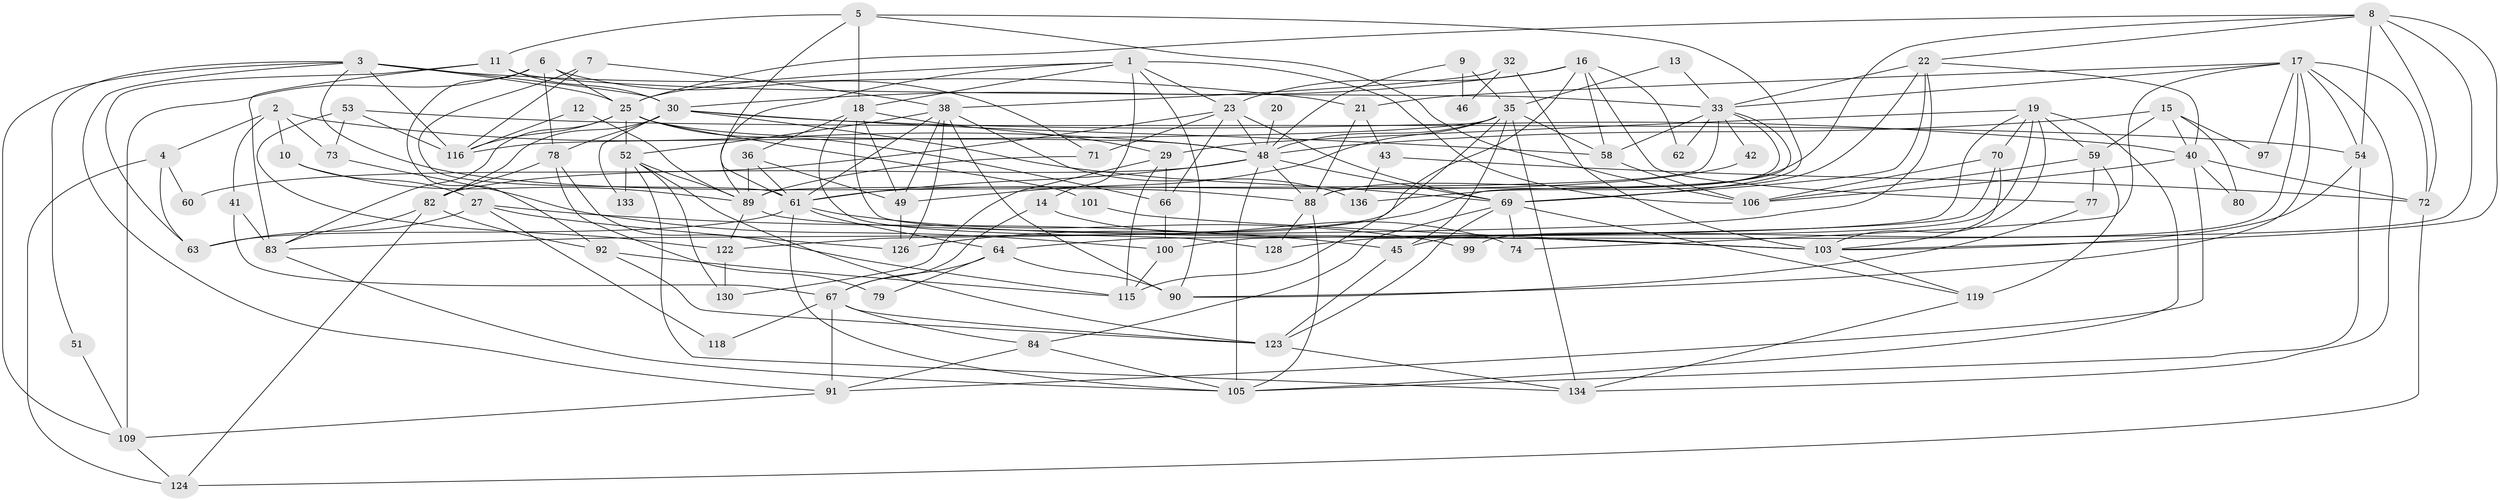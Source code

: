// Generated by graph-tools (version 1.1) at 2025/24/03/03/25 07:24:03]
// undirected, 92 vertices, 225 edges
graph export_dot {
graph [start="1"]
  node [color=gray90,style=filled];
  1 [super="+50"];
  2 [super="+26"];
  3 [super="+135"];
  4;
  5 [super="+85"];
  6 [super="+28"];
  7;
  8 [super="+24"];
  9;
  10;
  11 [super="+34"];
  12;
  13;
  14;
  15 [super="+121"];
  16 [super="+76"];
  17 [super="+129"];
  18 [super="+44"];
  19 [super="+132"];
  20;
  21 [super="+55"];
  22 [super="+47"];
  23 [super="+127"];
  25 [super="+39"];
  27 [super="+31"];
  29 [super="+107"];
  30 [super="+37"];
  32;
  33 [super="+112"];
  35 [super="+86"];
  36;
  38 [super="+65"];
  40 [super="+75"];
  41;
  42;
  43;
  45 [super="+93"];
  46;
  48 [super="+113"];
  49 [super="+56"];
  51;
  52 [super="+57"];
  53;
  54;
  58;
  59 [super="+96"];
  60;
  61 [super="+68"];
  62;
  63;
  64 [super="+95"];
  66;
  67 [super="+125"];
  69 [super="+87"];
  70;
  71;
  72 [super="+98"];
  73;
  74;
  77;
  78 [super="+81"];
  79;
  80;
  82 [super="+108"];
  83;
  84;
  88 [super="+111"];
  89 [super="+138"];
  90 [super="+104"];
  91 [super="+94"];
  92;
  97;
  99;
  100 [super="+102"];
  101;
  103 [super="+131"];
  105 [super="+114"];
  106 [super="+110"];
  109 [super="+117"];
  115 [super="+139"];
  116 [super="+120"];
  118;
  119;
  122;
  123;
  124;
  126;
  128;
  130;
  133;
  134;
  136 [super="+137"];
  1 -- 25;
  1 -- 14;
  1 -- 18;
  1 -- 106;
  1 -- 89;
  1 -- 90;
  1 -- 23;
  2 -- 4;
  2 -- 48;
  2 -- 73;
  2 -- 10;
  2 -- 41;
  3 -- 21;
  3 -- 51;
  3 -- 25;
  3 -- 30;
  3 -- 91;
  3 -- 109;
  3 -- 116;
  3 -- 88;
  4 -- 63;
  4 -- 60;
  4 -- 124;
  5 -- 61;
  5 -- 11;
  5 -- 69;
  5 -- 106;
  5 -- 18;
  6 -- 78;
  6 -- 25;
  6 -- 92;
  6 -- 71;
  6 -- 109;
  7 -- 61;
  7 -- 38;
  7 -- 116;
  8 -- 88;
  8 -- 128;
  8 -- 103;
  8 -- 22;
  8 -- 54;
  8 -- 25;
  8 -- 72;
  9 -- 35;
  9 -- 48;
  9 -- 46;
  10 -- 89;
  10 -- 27;
  11 -- 83;
  11 -- 33;
  11 -- 30;
  11 -- 63;
  12 -- 89;
  12 -- 116;
  13 -- 35;
  13 -- 33;
  14 -- 74;
  14 -- 67;
  15 -- 40;
  15 -- 80;
  15 -- 97;
  15 -- 48;
  15 -- 59;
  16 -- 122;
  16 -- 62;
  16 -- 77;
  16 -- 58;
  16 -- 30;
  16 -- 23;
  17 -- 134;
  17 -- 54;
  17 -- 97;
  17 -- 99;
  17 -- 90;
  17 -- 33;
  17 -- 72;
  17 -- 74;
  17 -- 21;
  18 -- 49;
  18 -- 36;
  18 -- 128;
  18 -- 29;
  18 -- 103;
  19 -- 70;
  19 -- 64;
  19 -- 59;
  19 -- 45;
  19 -- 105;
  19 -- 29;
  19 -- 103;
  20 -- 48 [weight=2];
  21 -- 88;
  21 -- 43;
  22 -- 40;
  22 -- 83;
  22 -- 69;
  22 -- 136;
  22 -- 33;
  23 -- 66;
  23 -- 69;
  23 -- 71;
  23 -- 60;
  23 -- 48;
  25 -- 83;
  25 -- 48;
  25 -- 101;
  25 -- 52 [weight=2];
  25 -- 66;
  25 -- 116;
  27 -- 126;
  27 -- 63;
  27 -- 45;
  27 -- 118;
  29 -- 130;
  29 -- 66;
  29 -- 115;
  30 -- 69;
  30 -- 78;
  30 -- 133;
  30 -- 40;
  30 -- 58;
  30 -- 82;
  32 -- 38;
  32 -- 46;
  32 -- 103;
  33 -- 42;
  33 -- 126;
  33 -- 89;
  33 -- 88;
  33 -- 58;
  33 -- 62;
  35 -- 134;
  35 -- 116;
  35 -- 58;
  35 -- 45;
  35 -- 49;
  35 -- 48;
  35 -- 115;
  36 -- 49;
  36 -- 89;
  36 -- 61;
  38 -- 90;
  38 -- 136;
  38 -- 49;
  38 -- 126;
  38 -- 52;
  38 -- 61;
  40 -- 91;
  40 -- 72;
  40 -- 80;
  40 -- 106;
  41 -- 83;
  41 -- 67;
  42 -- 61;
  43 -- 72;
  43 -- 136;
  45 -- 123;
  48 -- 69;
  48 -- 82;
  48 -- 105;
  48 -- 61;
  48 -- 88;
  49 -- 126;
  51 -- 109;
  52 -- 123;
  52 -- 130;
  52 -- 133;
  52 -- 134;
  52 -- 89;
  53 -- 54;
  53 -- 116;
  53 -- 73;
  53 -- 122;
  54 -- 105;
  54 -- 103;
  58 -- 106;
  59 -- 119;
  59 -- 77;
  59 -- 106;
  61 -- 99;
  61 -- 105;
  61 -- 63;
  61 -- 64;
  64 -- 67;
  64 -- 79;
  64 -- 90;
  66 -- 100;
  67 -- 84;
  67 -- 123;
  67 -- 118;
  67 -- 91;
  69 -- 74;
  69 -- 84;
  69 -- 119;
  69 -- 123;
  70 -- 100;
  70 -- 106;
  70 -- 103;
  71 -- 89;
  72 -- 124;
  73 -- 100;
  77 -- 90;
  78 -- 82;
  78 -- 115;
  78 -- 79;
  82 -- 92;
  82 -- 83;
  82 -- 124;
  83 -- 105;
  84 -- 91;
  84 -- 105;
  88 -- 105;
  88 -- 128;
  89 -- 103 [weight=2];
  89 -- 122;
  91 -- 109;
  92 -- 115;
  92 -- 123;
  100 -- 115;
  101 -- 103;
  103 -- 119;
  109 -- 124;
  119 -- 134;
  122 -- 130;
  123 -- 134;
}
